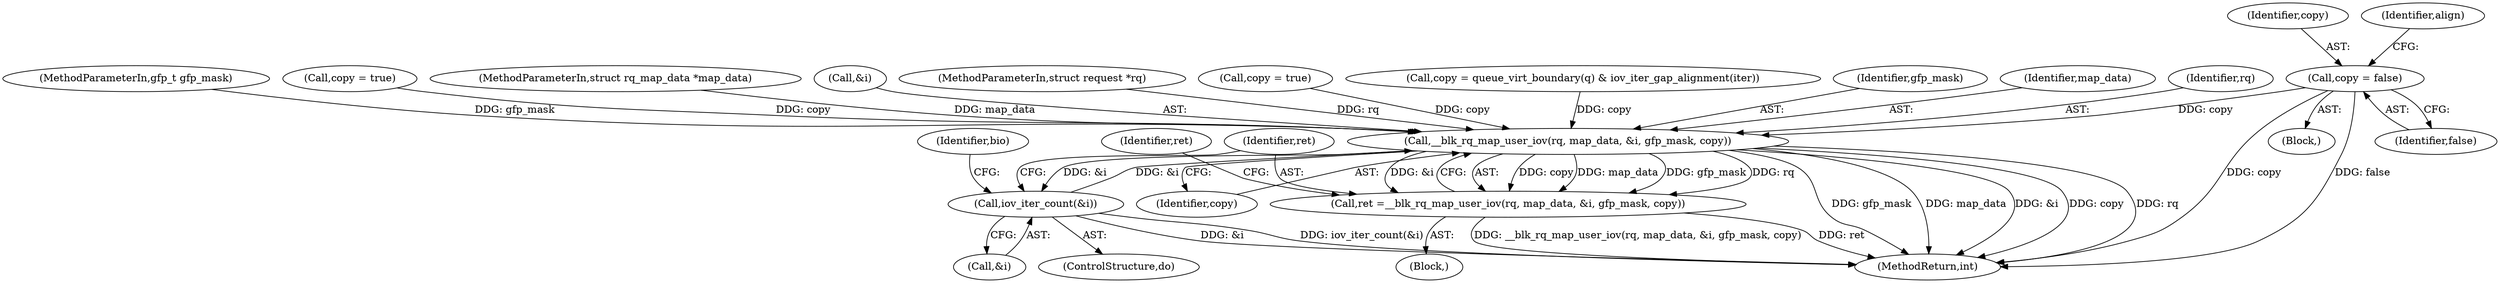 digraph "0_linux_a0ac402cfcdc904f9772e1762b3fda112dcc56a0@API" {
"1000108" [label="(Call,copy = false)"];
"1000164" [label="(Call,__blk_rq_map_user_iov(rq, map_data, &i, gfp_mask, copy))"];
"1000162" [label="(Call,ret =__blk_rq_map_user_iov(rq, map_data, &i, gfp_mask, copy))"];
"1000182" [label="(Call,iov_iter_count(&i))"];
"1000142" [label="(Call,copy = true)"];
"1000110" [label="(Identifier,false)"];
"1000182" [label="(Call,iov_iter_count(&i))"];
"1000149" [label="(Call,copy = queue_virt_boundary(q) & iov_iter_gap_alignment(iter))"];
"1000163" [label="(Identifier,ret)"];
"1000109" [label="(Identifier,copy)"];
"1000169" [label="(Identifier,gfp_mask)"];
"1000113" [label="(Identifier,align)"];
"1000108" [label="(Call,copy = false)"];
"1000170" [label="(Identifier,copy)"];
"1000166" [label="(Identifier,map_data)"];
"1000162" [label="(Call,ret =__blk_rq_map_user_iov(rq, map_data, &i, gfp_mask, copy))"];
"1000209" [label="(MethodReturn,int)"];
"1000161" [label="(Block,)"];
"1000160" [label="(ControlStructure,do)"];
"1000164" [label="(Call,__blk_rq_map_user_iov(rq, map_data, &i, gfp_mask, copy))"];
"1000165" [label="(Identifier,rq)"];
"1000106" [label="(Block,)"];
"1000105" [label="(MethodParameterIn,gfp_t gfp_mask)"];
"1000133" [label="(Call,copy = true)"];
"1000103" [label="(MethodParameterIn,struct rq_map_data *map_data)"];
"1000167" [label="(Call,&i)"];
"1000183" [label="(Call,&i)"];
"1000102" [label="(MethodParameterIn,struct request *rq)"];
"1000188" [label="(Identifier,bio)"];
"1000172" [label="(Identifier,ret)"];
"1000108" -> "1000106"  [label="AST: "];
"1000108" -> "1000110"  [label="CFG: "];
"1000109" -> "1000108"  [label="AST: "];
"1000110" -> "1000108"  [label="AST: "];
"1000113" -> "1000108"  [label="CFG: "];
"1000108" -> "1000209"  [label="DDG: false"];
"1000108" -> "1000209"  [label="DDG: copy"];
"1000108" -> "1000164"  [label="DDG: copy"];
"1000164" -> "1000162"  [label="AST: "];
"1000164" -> "1000170"  [label="CFG: "];
"1000165" -> "1000164"  [label="AST: "];
"1000166" -> "1000164"  [label="AST: "];
"1000167" -> "1000164"  [label="AST: "];
"1000169" -> "1000164"  [label="AST: "];
"1000170" -> "1000164"  [label="AST: "];
"1000162" -> "1000164"  [label="CFG: "];
"1000164" -> "1000209"  [label="DDG: gfp_mask"];
"1000164" -> "1000209"  [label="DDG: map_data"];
"1000164" -> "1000209"  [label="DDG: &i"];
"1000164" -> "1000209"  [label="DDG: copy"];
"1000164" -> "1000209"  [label="DDG: rq"];
"1000164" -> "1000162"  [label="DDG: copy"];
"1000164" -> "1000162"  [label="DDG: map_data"];
"1000164" -> "1000162"  [label="DDG: gfp_mask"];
"1000164" -> "1000162"  [label="DDG: rq"];
"1000164" -> "1000162"  [label="DDG: &i"];
"1000102" -> "1000164"  [label="DDG: rq"];
"1000103" -> "1000164"  [label="DDG: map_data"];
"1000182" -> "1000164"  [label="DDG: &i"];
"1000105" -> "1000164"  [label="DDG: gfp_mask"];
"1000133" -> "1000164"  [label="DDG: copy"];
"1000142" -> "1000164"  [label="DDG: copy"];
"1000149" -> "1000164"  [label="DDG: copy"];
"1000164" -> "1000182"  [label="DDG: &i"];
"1000162" -> "1000161"  [label="AST: "];
"1000163" -> "1000162"  [label="AST: "];
"1000172" -> "1000162"  [label="CFG: "];
"1000162" -> "1000209"  [label="DDG: __blk_rq_map_user_iov(rq, map_data, &i, gfp_mask, copy)"];
"1000162" -> "1000209"  [label="DDG: ret"];
"1000182" -> "1000160"  [label="AST: "];
"1000182" -> "1000183"  [label="CFG: "];
"1000183" -> "1000182"  [label="AST: "];
"1000163" -> "1000182"  [label="CFG: "];
"1000188" -> "1000182"  [label="CFG: "];
"1000182" -> "1000209"  [label="DDG: iov_iter_count(&i)"];
"1000182" -> "1000209"  [label="DDG: &i"];
}

